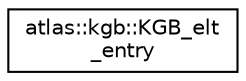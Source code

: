 digraph "Graphical Class Hierarchy"
{
  edge [fontname="Helvetica",fontsize="10",labelfontname="Helvetica",labelfontsize="10"];
  node [fontname="Helvetica",fontsize="10",shape=record];
  rankdir="LR";
  Node1 [label="atlas::kgb::KGB_elt\l_entry",height=0.2,width=0.4,color="black", fillcolor="white", style="filled",URL="$structatlas_1_1kgb_1_1KGB__elt__entry.html"];
}
